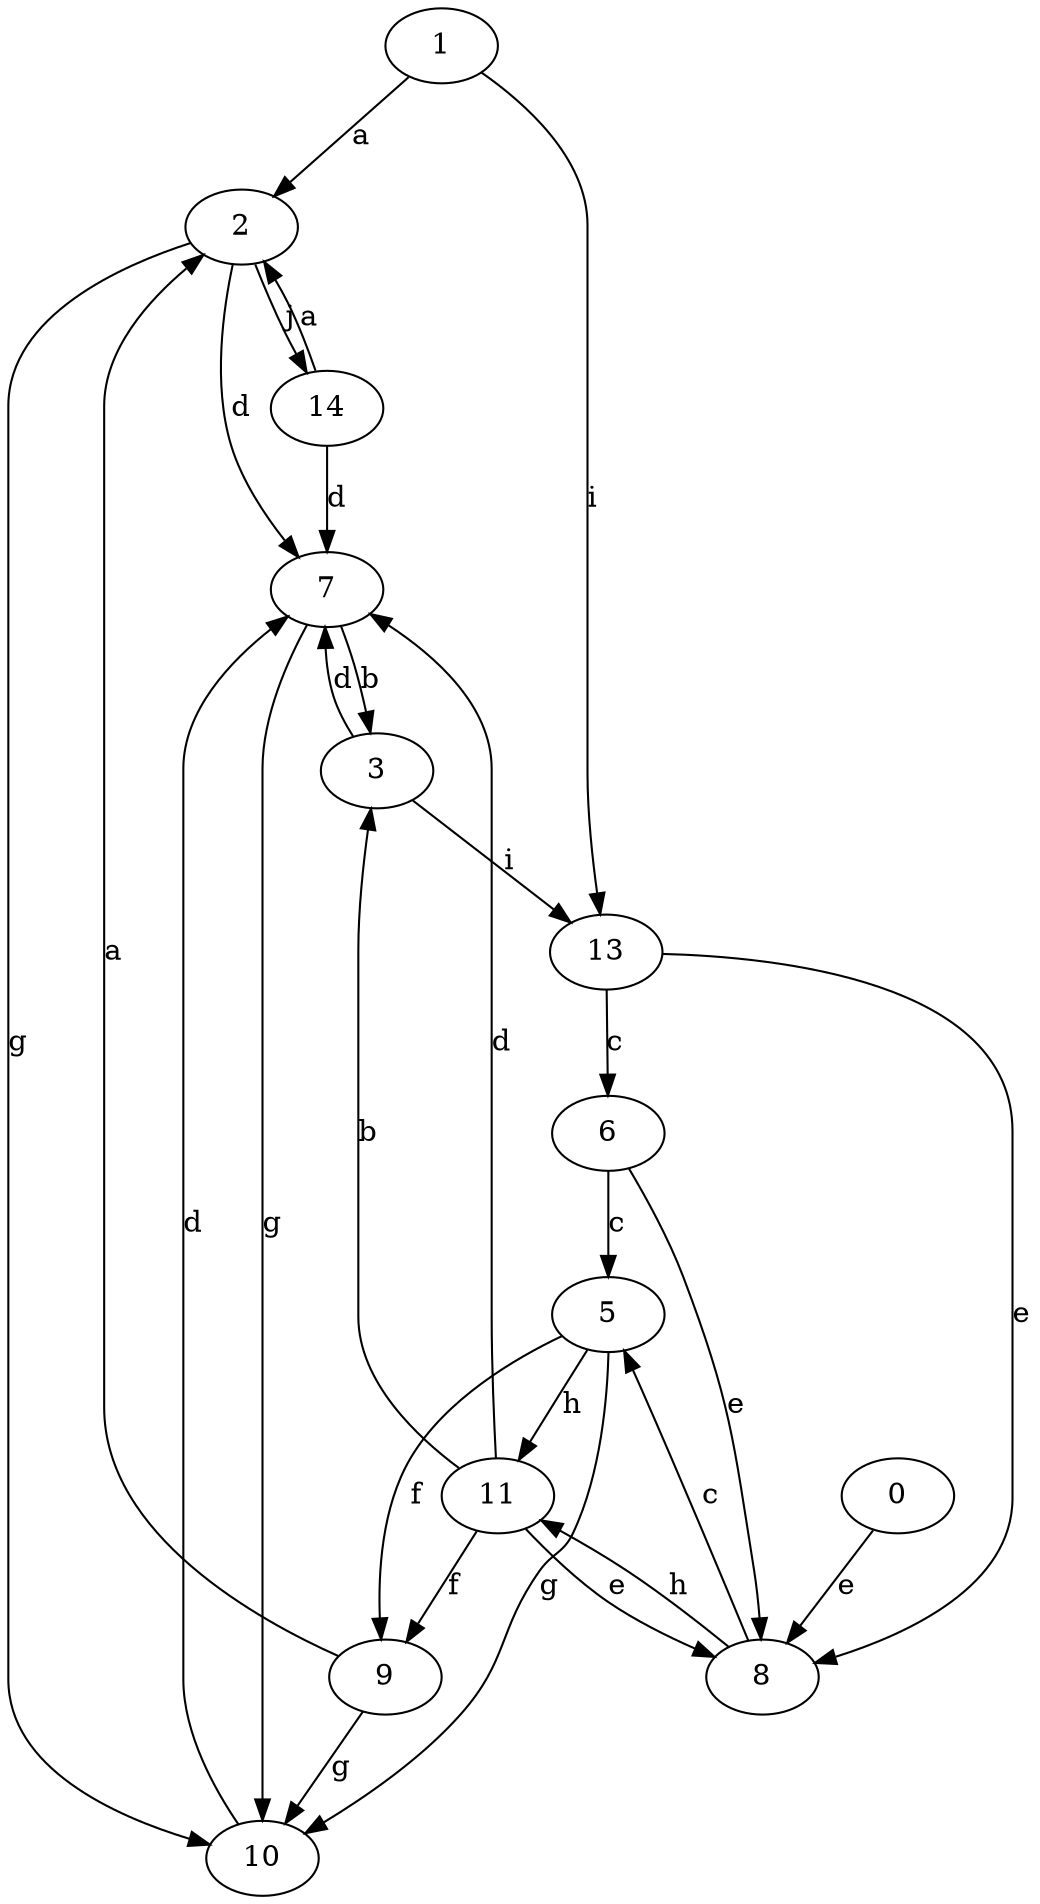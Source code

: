 strict digraph  {
1;
2;
3;
5;
6;
0;
7;
8;
9;
10;
11;
13;
14;
1 -> 2  [label=a];
1 -> 13  [label=i];
2 -> 7  [label=d];
2 -> 10  [label=g];
2 -> 14  [label=j];
3 -> 7  [label=d];
3 -> 13  [label=i];
5 -> 9  [label=f];
5 -> 10  [label=g];
5 -> 11  [label=h];
6 -> 5  [label=c];
6 -> 8  [label=e];
0 -> 8  [label=e];
7 -> 3  [label=b];
7 -> 10  [label=g];
8 -> 5  [label=c];
8 -> 11  [label=h];
9 -> 2  [label=a];
9 -> 10  [label=g];
10 -> 7  [label=d];
11 -> 3  [label=b];
11 -> 7  [label=d];
11 -> 8  [label=e];
11 -> 9  [label=f];
13 -> 6  [label=c];
13 -> 8  [label=e];
14 -> 2  [label=a];
14 -> 7  [label=d];
}
